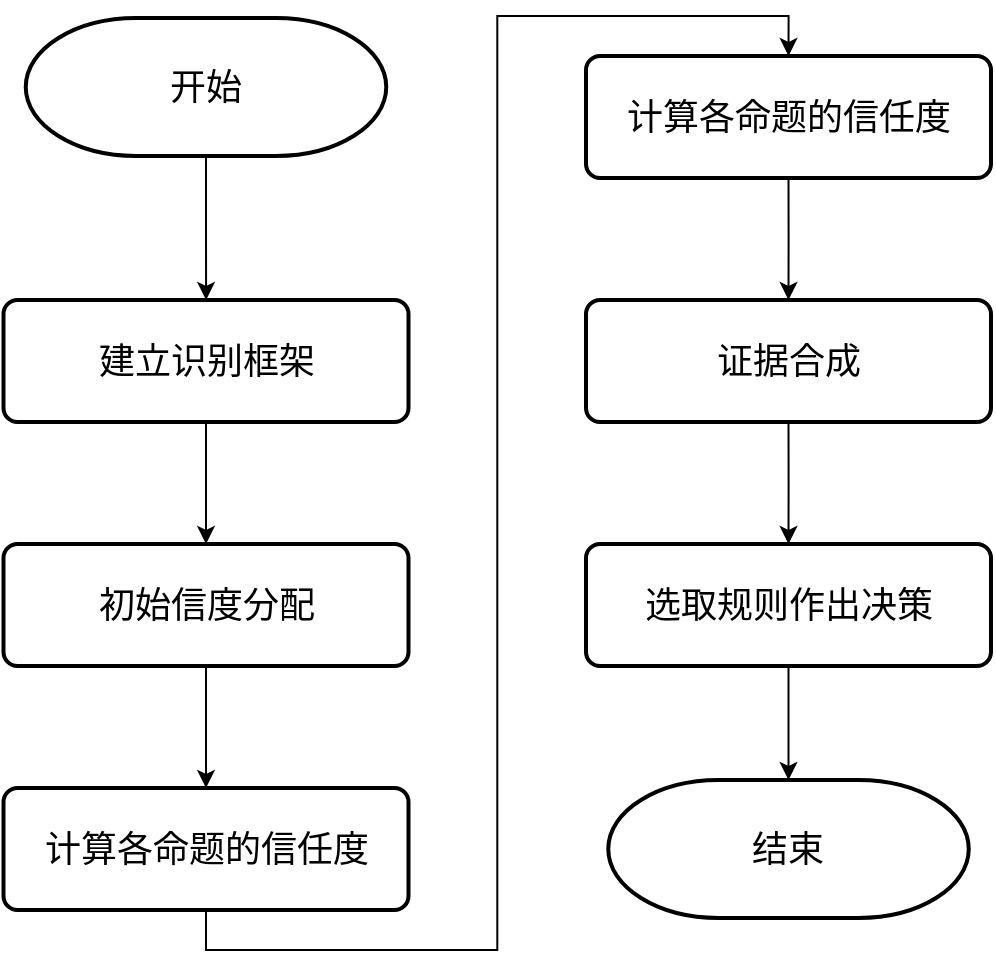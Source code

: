 <mxfile version="22.1.21" type="github">
  <diagram id="C5RBs43oDa-KdzZeNtuy" name="Page-1">
    <mxGraphModel dx="1101" dy="639" grid="0" gridSize="10" guides="1" tooltips="1" connect="1" arrows="1" fold="1" page="1" pageScale="1" pageWidth="827" pageHeight="1169" math="0" shadow="0">
      <root>
        <mxCell id="WIyWlLk6GJQsqaUBKTNV-0" />
        <mxCell id="WIyWlLk6GJQsqaUBKTNV-1" parent="WIyWlLk6GJQsqaUBKTNV-0" />
        <mxCell id="TbHHPEP9z0c9AkWy8_be-2" style="edgeStyle=orthogonalEdgeStyle;rounded=0;orthogonalLoop=1;jettySize=auto;html=1;exitX=0.5;exitY=1;exitDx=0;exitDy=0;exitPerimeter=0;fontSize=18;" edge="1" parent="WIyWlLk6GJQsqaUBKTNV-1" source="TbHHPEP9z0c9AkWy8_be-18" target="TbHHPEP9z0c9AkWy8_be-1">
          <mxGeometry relative="1" as="geometry">
            <mxPoint x="246.0" y="212.0" as="sourcePoint" />
          </mxGeometry>
        </mxCell>
        <mxCell id="TbHHPEP9z0c9AkWy8_be-7" style="edgeStyle=orthogonalEdgeStyle;rounded=0;orthogonalLoop=1;jettySize=auto;html=1;exitX=0.5;exitY=1;exitDx=0;exitDy=0;entryX=0.5;entryY=0;entryDx=0;entryDy=0;" edge="1" parent="WIyWlLk6GJQsqaUBKTNV-1" source="TbHHPEP9z0c9AkWy8_be-1" target="TbHHPEP9z0c9AkWy8_be-3">
          <mxGeometry relative="1" as="geometry" />
        </mxCell>
        <mxCell id="TbHHPEP9z0c9AkWy8_be-1" value="建立识别框架" style="rounded=1;whiteSpace=wrap;html=1;absoluteArcSize=1;arcSize=14;strokeWidth=2;fontSize=18;" vertex="1" parent="WIyWlLk6GJQsqaUBKTNV-1">
          <mxGeometry x="144.75" y="273" width="202.5" height="61" as="geometry" />
        </mxCell>
        <mxCell id="TbHHPEP9z0c9AkWy8_be-8" style="edgeStyle=orthogonalEdgeStyle;rounded=0;orthogonalLoop=1;jettySize=auto;html=1;exitX=0.5;exitY=1;exitDx=0;exitDy=0;entryX=0.5;entryY=0;entryDx=0;entryDy=0;" edge="1" parent="WIyWlLk6GJQsqaUBKTNV-1" source="TbHHPEP9z0c9AkWy8_be-3" target="TbHHPEP9z0c9AkWy8_be-4">
          <mxGeometry relative="1" as="geometry" />
        </mxCell>
        <mxCell id="TbHHPEP9z0c9AkWy8_be-3" value="初始信度分配" style="rounded=1;whiteSpace=wrap;html=1;absoluteArcSize=1;arcSize=14;strokeWidth=2;fontSize=18;" vertex="1" parent="WIyWlLk6GJQsqaUBKTNV-1">
          <mxGeometry x="144.75" y="395" width="202.5" height="61" as="geometry" />
        </mxCell>
        <mxCell id="TbHHPEP9z0c9AkWy8_be-6" style="edgeStyle=orthogonalEdgeStyle;rounded=0;orthogonalLoop=1;jettySize=auto;html=1;exitX=0.5;exitY=1;exitDx=0;exitDy=0;entryX=0.5;entryY=0;entryDx=0;entryDy=0;" edge="1" parent="WIyWlLk6GJQsqaUBKTNV-1" source="TbHHPEP9z0c9AkWy8_be-4" target="TbHHPEP9z0c9AkWy8_be-5">
          <mxGeometry relative="1" as="geometry" />
        </mxCell>
        <mxCell id="TbHHPEP9z0c9AkWy8_be-4" value="计算各命题的信任度" style="rounded=1;whiteSpace=wrap;html=1;absoluteArcSize=1;arcSize=14;strokeWidth=2;fontSize=18;" vertex="1" parent="WIyWlLk6GJQsqaUBKTNV-1">
          <mxGeometry x="144.75" y="517" width="202.5" height="61" as="geometry" />
        </mxCell>
        <mxCell id="TbHHPEP9z0c9AkWy8_be-10" style="edgeStyle=orthogonalEdgeStyle;rounded=0;orthogonalLoop=1;jettySize=auto;html=1;exitX=0.5;exitY=1;exitDx=0;exitDy=0;" edge="1" parent="WIyWlLk6GJQsqaUBKTNV-1" source="TbHHPEP9z0c9AkWy8_be-5" target="TbHHPEP9z0c9AkWy8_be-9">
          <mxGeometry relative="1" as="geometry" />
        </mxCell>
        <mxCell id="TbHHPEP9z0c9AkWy8_be-5" value="计算各命题的信任度" style="rounded=1;whiteSpace=wrap;html=1;absoluteArcSize=1;arcSize=14;strokeWidth=2;fontSize=18;" vertex="1" parent="WIyWlLk6GJQsqaUBKTNV-1">
          <mxGeometry x="436" y="151" width="202.5" height="61" as="geometry" />
        </mxCell>
        <mxCell id="TbHHPEP9z0c9AkWy8_be-14" style="edgeStyle=orthogonalEdgeStyle;rounded=0;orthogonalLoop=1;jettySize=auto;html=1;exitX=0.5;exitY=1;exitDx=0;exitDy=0;" edge="1" parent="WIyWlLk6GJQsqaUBKTNV-1" source="TbHHPEP9z0c9AkWy8_be-9" target="TbHHPEP9z0c9AkWy8_be-11">
          <mxGeometry relative="1" as="geometry" />
        </mxCell>
        <mxCell id="TbHHPEP9z0c9AkWy8_be-9" value="证据合成" style="rounded=1;whiteSpace=wrap;html=1;absoluteArcSize=1;arcSize=14;strokeWidth=2;fontSize=18;" vertex="1" parent="WIyWlLk6GJQsqaUBKTNV-1">
          <mxGeometry x="436" y="273" width="202.5" height="61" as="geometry" />
        </mxCell>
        <mxCell id="TbHHPEP9z0c9AkWy8_be-11" value="选取规则作出决策" style="rounded=1;whiteSpace=wrap;html=1;absoluteArcSize=1;arcSize=14;strokeWidth=2;fontSize=18;" vertex="1" parent="WIyWlLk6GJQsqaUBKTNV-1">
          <mxGeometry x="436" y="395" width="202.5" height="61" as="geometry" />
        </mxCell>
        <mxCell id="TbHHPEP9z0c9AkWy8_be-16" style="edgeStyle=orthogonalEdgeStyle;rounded=0;orthogonalLoop=1;jettySize=auto;html=1;exitX=0.5;exitY=1;exitDx=0;exitDy=0;entryX=0.5;entryY=0;entryDx=0;entryDy=0;entryPerimeter=0;" edge="1" parent="WIyWlLk6GJQsqaUBKTNV-1" source="TbHHPEP9z0c9AkWy8_be-11" target="TbHHPEP9z0c9AkWy8_be-17">
          <mxGeometry relative="1" as="geometry">
            <mxPoint x="537.25" y="498.0" as="targetPoint" />
          </mxGeometry>
        </mxCell>
        <mxCell id="TbHHPEP9z0c9AkWy8_be-17" value="&lt;font style=&quot;font-size: 18px;&quot;&gt;结束&lt;/font&gt;" style="strokeWidth=2;html=1;shape=mxgraph.flowchart.terminator;whiteSpace=wrap;" vertex="1" parent="WIyWlLk6GJQsqaUBKTNV-1">
          <mxGeometry x="447.13" y="513" width="180.25" height="69" as="geometry" />
        </mxCell>
        <mxCell id="TbHHPEP9z0c9AkWy8_be-18" value="&lt;font style=&quot;font-size: 18px;&quot;&gt;开始&lt;/font&gt;" style="strokeWidth=2;html=1;shape=mxgraph.flowchart.terminator;whiteSpace=wrap;" vertex="1" parent="WIyWlLk6GJQsqaUBKTNV-1">
          <mxGeometry x="155.88" y="132" width="180.25" height="69" as="geometry" />
        </mxCell>
      </root>
    </mxGraphModel>
  </diagram>
</mxfile>

